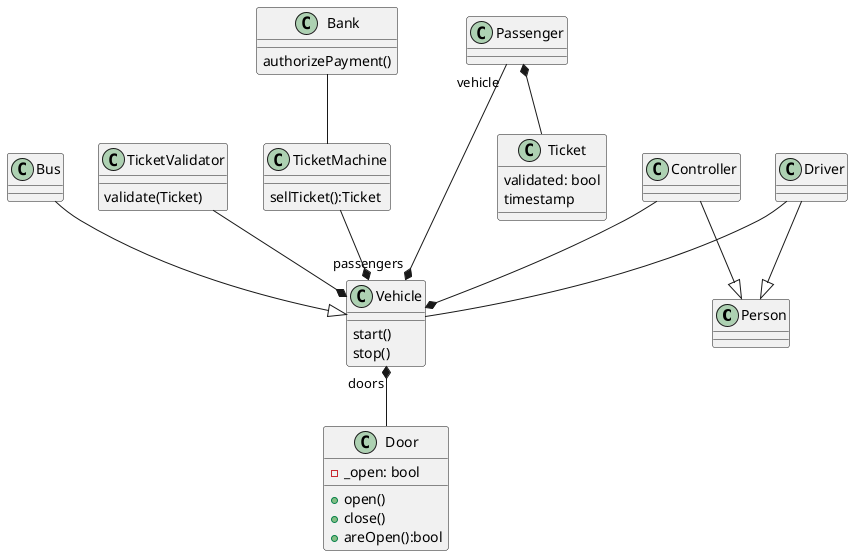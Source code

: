 @startuml
class Person 
class Driver 
class Controller 
class Passenger 
class Bank {
    authorizePayment()
}
class Ticket{
    validated: bool
    timestamp
} 
class Vehicle{
    'doors: Door[]
    start()
    stop()
}
class Bus 
class Door{
    -_open: bool
    +open() 
    +close()
    +areOpen():bool
}
class TicketValidator{
    'validate(t:Ticket)
    validate(Ticket)
}

class TicketMachine{
    sellTicket():Ticket
}

Driver --|> Person
Controller --|> Person
Bus --|> Vehicle
Vehicle "doors" *-- Door
Driver -right- Vehicle
Passenger "vehicle" -down--* "passengers" Vehicle
Passenger *-- Ticket
TicketMachine --* Vehicle
TicketValidator --* Vehicle
TicketMachine -up- Bank
Controller --* Vehicle
@enduml